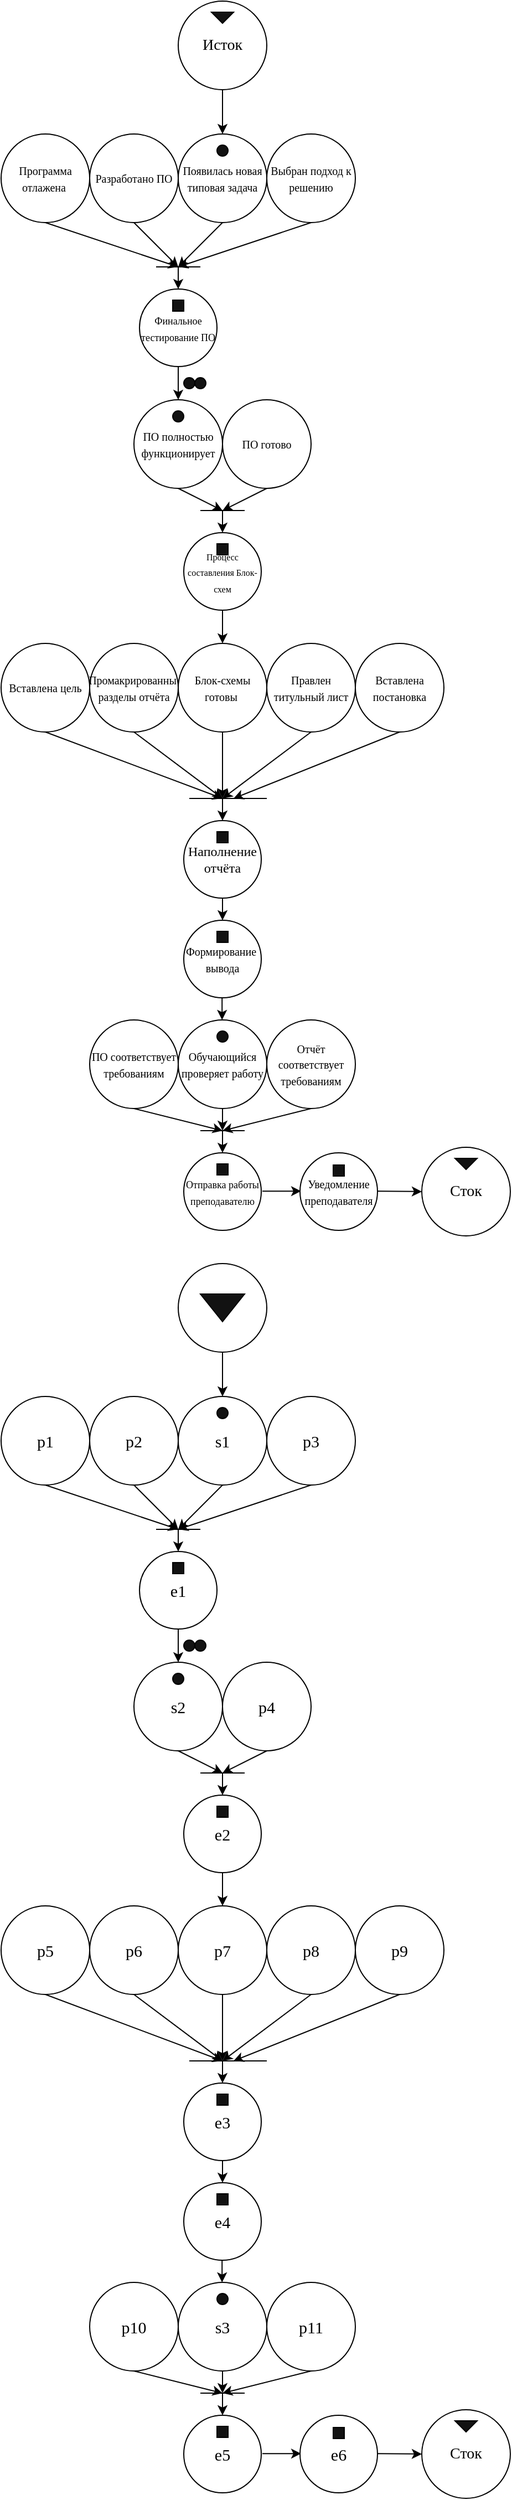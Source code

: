<mxfile version="26.2.2">
  <diagram name="Страница — 1" id="DUcFk1zNMeBI5WbnXYeM">
    <mxGraphModel dx="593" dy="458" grid="1" gridSize="10" guides="1" tooltips="1" connect="1" arrows="1" fold="1" page="1" pageScale="1" pageWidth="827" pageHeight="1169" math="0" shadow="0">
      <root>
        <mxCell id="0" />
        <mxCell id="1" parent="0" />
        <mxCell id="P6BBhxb2IG-UJudoAYan-1" value="&lt;font style=&quot;font-size: 14px;&quot; face=&quot;Times New Roman&quot;&gt;Исток&lt;/font&gt;" style="ellipse;whiteSpace=wrap;html=1;aspect=fixed;" parent="1" vertex="1">
          <mxGeometry x="320" y="40" width="80" height="80" as="geometry" />
        </mxCell>
        <mxCell id="P6BBhxb2IG-UJudoAYan-2" value="" style="triangle;whiteSpace=wrap;html=1;direction=south;fillColor=#121212;" parent="1" vertex="1">
          <mxGeometry x="350" y="50" width="20" height="10" as="geometry" />
        </mxCell>
        <mxCell id="P6BBhxb2IG-UJudoAYan-3" value="" style="endArrow=classic;html=1;rounded=0;exitX=0.5;exitY=1;exitDx=0;exitDy=0;" parent="1" source="P6BBhxb2IG-UJudoAYan-1" edge="1">
          <mxGeometry width="50" height="50" relative="1" as="geometry">
            <mxPoint x="310" y="210" as="sourcePoint" />
            <mxPoint x="360" y="160" as="targetPoint" />
          </mxGeometry>
        </mxCell>
        <mxCell id="P6BBhxb2IG-UJudoAYan-4" value="&lt;font style=&quot;font-size: 10px;&quot; face=&quot;Times New Roman&quot;&gt;Появилась новая типовая задача&lt;/font&gt;" style="ellipse;whiteSpace=wrap;html=1;aspect=fixed;" parent="1" vertex="1">
          <mxGeometry x="320" y="160" width="80" height="80" as="geometry" />
        </mxCell>
        <mxCell id="P6BBhxb2IG-UJudoAYan-5" value="" style="ellipse;whiteSpace=wrap;html=1;aspect=fixed;fillColor=#121212;" parent="1" vertex="1">
          <mxGeometry x="355" y="170" width="10" height="10" as="geometry" />
        </mxCell>
        <mxCell id="P6BBhxb2IG-UJudoAYan-6" value="&lt;font face=&quot;Times New Roman&quot;&gt;&lt;span style=&quot;font-size: 10px;&quot;&gt;Выбран подход к решению&lt;/span&gt;&lt;/font&gt;" style="ellipse;whiteSpace=wrap;html=1;aspect=fixed;" parent="1" vertex="1">
          <mxGeometry x="400" y="160" width="80" height="80" as="geometry" />
        </mxCell>
        <mxCell id="P6BBhxb2IG-UJudoAYan-7" value="&lt;font face=&quot;Times New Roman&quot;&gt;&lt;span style=&quot;font-size: 10px;&quot;&gt;Разработано ПО&lt;/span&gt;&lt;/font&gt;" style="ellipse;whiteSpace=wrap;html=1;aspect=fixed;" parent="1" vertex="1">
          <mxGeometry x="240" y="160" width="80" height="80" as="geometry" />
        </mxCell>
        <mxCell id="P6BBhxb2IG-UJudoAYan-8" value="&lt;font face=&quot;Times New Roman&quot;&gt;&lt;span style=&quot;font-size: 10px;&quot;&gt;Программа отлажена&amp;nbsp;&lt;/span&gt;&lt;/font&gt;" style="ellipse;whiteSpace=wrap;html=1;aspect=fixed;" parent="1" vertex="1">
          <mxGeometry x="160" y="160" width="80" height="80" as="geometry" />
        </mxCell>
        <mxCell id="P6BBhxb2IG-UJudoAYan-9" value="" style="endArrow=none;html=1;rounded=0;" parent="1" edge="1">
          <mxGeometry width="50" height="50" relative="1" as="geometry">
            <mxPoint x="300" y="280" as="sourcePoint" />
            <mxPoint x="340" y="280" as="targetPoint" />
          </mxGeometry>
        </mxCell>
        <mxCell id="P6BBhxb2IG-UJudoAYan-10" value="" style="endArrow=classic;html=1;rounded=0;" parent="1" edge="1">
          <mxGeometry width="50" height="50" relative="1" as="geometry">
            <mxPoint x="200" y="240" as="sourcePoint" />
            <mxPoint x="320" y="280" as="targetPoint" />
          </mxGeometry>
        </mxCell>
        <mxCell id="P6BBhxb2IG-UJudoAYan-11" value="" style="endArrow=classic;html=1;rounded=0;" parent="1" edge="1">
          <mxGeometry width="50" height="50" relative="1" as="geometry">
            <mxPoint x="280" y="240" as="sourcePoint" />
            <mxPoint x="320" y="280" as="targetPoint" />
          </mxGeometry>
        </mxCell>
        <mxCell id="P6BBhxb2IG-UJudoAYan-12" value="" style="endArrow=classic;html=1;rounded=0;" parent="1" edge="1">
          <mxGeometry width="50" height="50" relative="1" as="geometry">
            <mxPoint x="360" y="240" as="sourcePoint" />
            <mxPoint x="320" y="280" as="targetPoint" />
          </mxGeometry>
        </mxCell>
        <mxCell id="P6BBhxb2IG-UJudoAYan-13" value="" style="endArrow=classic;html=1;rounded=0;" parent="1" edge="1">
          <mxGeometry width="50" height="50" relative="1" as="geometry">
            <mxPoint x="440" y="240" as="sourcePoint" />
            <mxPoint x="320" y="280" as="targetPoint" />
          </mxGeometry>
        </mxCell>
        <mxCell id="P6BBhxb2IG-UJudoAYan-14" value="" style="endArrow=classic;html=1;rounded=0;" parent="1" edge="1">
          <mxGeometry width="50" height="50" relative="1" as="geometry">
            <mxPoint x="320" y="280" as="sourcePoint" />
            <mxPoint x="320" y="300" as="targetPoint" />
          </mxGeometry>
        </mxCell>
        <mxCell id="P6BBhxb2IG-UJudoAYan-16" value="&lt;font style=&quot;font-size: 9px;&quot; face=&quot;Times New Roman&quot;&gt;Финальное тестирование ПО&lt;/font&gt;" style="ellipse;whiteSpace=wrap;html=1;aspect=fixed;" parent="1" vertex="1">
          <mxGeometry x="285" y="300" width="70" height="70" as="geometry" />
        </mxCell>
        <mxCell id="P6BBhxb2IG-UJudoAYan-17" value="" style="whiteSpace=wrap;html=1;aspect=fixed;fillColor=#121212;" parent="1" vertex="1">
          <mxGeometry x="315" y="310" width="10" height="10" as="geometry" />
        </mxCell>
        <mxCell id="P6BBhxb2IG-UJudoAYan-18" value="" style="endArrow=classic;html=1;rounded=0;" parent="1" edge="1">
          <mxGeometry width="50" height="50" relative="1" as="geometry">
            <mxPoint x="320" y="370" as="sourcePoint" />
            <mxPoint x="320" y="400" as="targetPoint" />
          </mxGeometry>
        </mxCell>
        <mxCell id="P6BBhxb2IG-UJudoAYan-19" value="" style="ellipse;whiteSpace=wrap;html=1;aspect=fixed;fillColor=#121212;" parent="1" vertex="1">
          <mxGeometry x="325" y="380" width="10" height="10" as="geometry" />
        </mxCell>
        <mxCell id="P6BBhxb2IG-UJudoAYan-20" value="" style="ellipse;whiteSpace=wrap;html=1;aspect=fixed;fillColor=#121212;" parent="1" vertex="1">
          <mxGeometry x="335" y="380" width="10" height="10" as="geometry" />
        </mxCell>
        <mxCell id="P6BBhxb2IG-UJudoAYan-21" value="&lt;font style=&quot;font-size: 10px;&quot; face=&quot;Times New Roman&quot;&gt;ПО полностью функционирует&lt;/font&gt;" style="ellipse;whiteSpace=wrap;html=1;aspect=fixed;" parent="1" vertex="1">
          <mxGeometry x="280" y="400" width="80" height="80" as="geometry" />
        </mxCell>
        <mxCell id="P6BBhxb2IG-UJudoAYan-22" value="" style="ellipse;whiteSpace=wrap;html=1;aspect=fixed;fillColor=#121212;" parent="1" vertex="1">
          <mxGeometry x="315" y="410" width="10" height="10" as="geometry" />
        </mxCell>
        <mxCell id="P6BBhxb2IG-UJudoAYan-23" value="&lt;font face=&quot;Times New Roman&quot;&gt;&lt;span style=&quot;font-size: 10px;&quot;&gt;ПО готово&lt;/span&gt;&lt;/font&gt;" style="ellipse;whiteSpace=wrap;html=1;aspect=fixed;" parent="1" vertex="1">
          <mxGeometry x="360" y="400" width="80" height="80" as="geometry" />
        </mxCell>
        <mxCell id="P6BBhxb2IG-UJudoAYan-24" value="" style="endArrow=classic;html=1;rounded=0;" parent="1" edge="1">
          <mxGeometry width="50" height="50" relative="1" as="geometry">
            <mxPoint x="320" y="480" as="sourcePoint" />
            <mxPoint x="360" y="500" as="targetPoint" />
          </mxGeometry>
        </mxCell>
        <mxCell id="P6BBhxb2IG-UJudoAYan-25" value="" style="endArrow=classic;html=1;rounded=0;" parent="1" edge="1">
          <mxGeometry width="50" height="50" relative="1" as="geometry">
            <mxPoint x="400" y="480" as="sourcePoint" />
            <mxPoint x="360" y="500" as="targetPoint" />
          </mxGeometry>
        </mxCell>
        <mxCell id="P6BBhxb2IG-UJudoAYan-26" value="" style="endArrow=none;html=1;rounded=0;" parent="1" edge="1">
          <mxGeometry width="50" height="50" relative="1" as="geometry">
            <mxPoint x="340" y="500" as="sourcePoint" />
            <mxPoint x="380" y="500" as="targetPoint" />
          </mxGeometry>
        </mxCell>
        <mxCell id="P6BBhxb2IG-UJudoAYan-27" value="" style="endArrow=classic;html=1;rounded=0;" parent="1" edge="1">
          <mxGeometry width="50" height="50" relative="1" as="geometry">
            <mxPoint x="360" y="500" as="sourcePoint" />
            <mxPoint x="360" y="520" as="targetPoint" />
          </mxGeometry>
        </mxCell>
        <mxCell id="P6BBhxb2IG-UJudoAYan-28" value="&lt;font style=&quot;font-size: 8px;&quot; face=&quot;Times New Roman&quot;&gt;Процесс составления Блок-схем&lt;/font&gt;" style="ellipse;whiteSpace=wrap;html=1;aspect=fixed;" parent="1" vertex="1">
          <mxGeometry x="325" y="520" width="70" height="70" as="geometry" />
        </mxCell>
        <mxCell id="P6BBhxb2IG-UJudoAYan-29" value="" style="whiteSpace=wrap;html=1;aspect=fixed;fillColor=#121212;" parent="1" vertex="1">
          <mxGeometry x="355" y="530" width="10" height="10" as="geometry" />
        </mxCell>
        <mxCell id="P6BBhxb2IG-UJudoAYan-31" value="" style="endArrow=classic;html=1;rounded=0;" parent="1" edge="1">
          <mxGeometry width="50" height="50" relative="1" as="geometry">
            <mxPoint x="360" y="590" as="sourcePoint" />
            <mxPoint x="360" y="620" as="targetPoint" />
          </mxGeometry>
        </mxCell>
        <mxCell id="P6BBhxb2IG-UJudoAYan-32" value="&lt;font face=&quot;Times New Roman&quot;&gt;&lt;span style=&quot;font-size: 10px;&quot;&gt;Блок-схемы готовы&amp;nbsp;&lt;/span&gt;&lt;/font&gt;" style="ellipse;whiteSpace=wrap;html=1;aspect=fixed;" parent="1" vertex="1">
          <mxGeometry x="320" y="620" width="80" height="80" as="geometry" />
        </mxCell>
        <mxCell id="P6BBhxb2IG-UJudoAYan-33" value="&lt;font face=&quot;Times New Roman&quot;&gt;&lt;span style=&quot;font-size: 10px;&quot;&gt;Правлен титульный лист&lt;/span&gt;&lt;/font&gt;" style="ellipse;whiteSpace=wrap;html=1;aspect=fixed;" parent="1" vertex="1">
          <mxGeometry x="400" y="620" width="80" height="80" as="geometry" />
        </mxCell>
        <mxCell id="P6BBhxb2IG-UJudoAYan-34" value="&lt;font face=&quot;Times New Roman&quot;&gt;&lt;span style=&quot;font-size: 10px;&quot;&gt;Промакрированны&amp;nbsp;&lt;br&gt;разделы отчёта&lt;/span&gt;&lt;/font&gt;" style="ellipse;whiteSpace=wrap;html=1;aspect=fixed;" parent="1" vertex="1">
          <mxGeometry x="240" y="620" width="80" height="80" as="geometry" />
        </mxCell>
        <mxCell id="P6BBhxb2IG-UJudoAYan-35" value="&lt;font face=&quot;Times New Roman&quot;&gt;&lt;span style=&quot;font-size: 10px;&quot;&gt;Вставлена цель&lt;/span&gt;&lt;/font&gt;" style="ellipse;whiteSpace=wrap;html=1;aspect=fixed;" parent="1" vertex="1">
          <mxGeometry x="160" y="620" width="80" height="80" as="geometry" />
        </mxCell>
        <mxCell id="P6BBhxb2IG-UJudoAYan-36" value="&lt;font face=&quot;Times New Roman&quot;&gt;&lt;span style=&quot;font-size: 10px;&quot;&gt;Вставлена постановка&lt;/span&gt;&lt;/font&gt;" style="ellipse;whiteSpace=wrap;html=1;aspect=fixed;" parent="1" vertex="1">
          <mxGeometry x="480" y="620" width="80" height="80" as="geometry" />
        </mxCell>
        <mxCell id="P6BBhxb2IG-UJudoAYan-37" value="" style="endArrow=none;html=1;rounded=0;" parent="1" edge="1">
          <mxGeometry width="50" height="50" relative="1" as="geometry">
            <mxPoint x="330" y="760" as="sourcePoint" />
            <mxPoint x="400" y="760" as="targetPoint" />
          </mxGeometry>
        </mxCell>
        <mxCell id="P6BBhxb2IG-UJudoAYan-38" value="" style="endArrow=classic;html=1;rounded=0;" parent="1" edge="1">
          <mxGeometry width="50" height="50" relative="1" as="geometry">
            <mxPoint x="200" y="700" as="sourcePoint" />
            <mxPoint x="360" y="760" as="targetPoint" />
          </mxGeometry>
        </mxCell>
        <mxCell id="P6BBhxb2IG-UJudoAYan-39" value="" style="endArrow=classic;html=1;rounded=0;" parent="1" edge="1">
          <mxGeometry width="50" height="50" relative="1" as="geometry">
            <mxPoint x="280" y="700" as="sourcePoint" />
            <mxPoint x="360" y="760" as="targetPoint" />
          </mxGeometry>
        </mxCell>
        <mxCell id="P6BBhxb2IG-UJudoAYan-40" value="" style="endArrow=classic;html=1;rounded=0;" parent="1" edge="1">
          <mxGeometry width="50" height="50" relative="1" as="geometry">
            <mxPoint x="360" y="700" as="sourcePoint" />
            <mxPoint x="360" y="760" as="targetPoint" />
          </mxGeometry>
        </mxCell>
        <mxCell id="P6BBhxb2IG-UJudoAYan-41" value="" style="endArrow=classic;html=1;rounded=0;" parent="1" edge="1">
          <mxGeometry width="50" height="50" relative="1" as="geometry">
            <mxPoint x="440" y="700" as="sourcePoint" />
            <mxPoint x="360" y="760" as="targetPoint" />
          </mxGeometry>
        </mxCell>
        <mxCell id="P6BBhxb2IG-UJudoAYan-42" value="" style="endArrow=classic;html=1;rounded=0;" parent="1" edge="1">
          <mxGeometry width="50" height="50" relative="1" as="geometry">
            <mxPoint x="520" y="700" as="sourcePoint" />
            <mxPoint x="370" y="760" as="targetPoint" />
          </mxGeometry>
        </mxCell>
        <mxCell id="P6BBhxb2IG-UJudoAYan-43" value="" style="endArrow=classic;html=1;rounded=0;" parent="1" edge="1">
          <mxGeometry width="50" height="50" relative="1" as="geometry">
            <mxPoint x="360" y="760" as="sourcePoint" />
            <mxPoint x="360" y="780" as="targetPoint" />
          </mxGeometry>
        </mxCell>
        <mxCell id="P6BBhxb2IG-UJudoAYan-46" value="&lt;font face=&quot;Times New Roman&quot;&gt;Наполнение отчёта&lt;/font&gt;" style="ellipse;whiteSpace=wrap;html=1;aspect=fixed;" parent="1" vertex="1">
          <mxGeometry x="325" y="780" width="70" height="70" as="geometry" />
        </mxCell>
        <mxCell id="P6BBhxb2IG-UJudoAYan-47" value="" style="whiteSpace=wrap;html=1;aspect=fixed;fillColor=#121212;" parent="1" vertex="1">
          <mxGeometry x="355" y="790" width="10" height="10" as="geometry" />
        </mxCell>
        <mxCell id="P6BBhxb2IG-UJudoAYan-48" value="" style="endArrow=classic;html=1;rounded=0;" parent="1" edge="1">
          <mxGeometry width="50" height="50" relative="1" as="geometry">
            <mxPoint x="360" y="850" as="sourcePoint" />
            <mxPoint x="360" y="870" as="targetPoint" />
          </mxGeometry>
        </mxCell>
        <mxCell id="P6BBhxb2IG-UJudoAYan-49" value="&lt;font style=&quot;font-size: 10px;&quot; face=&quot;Times New Roman&quot;&gt;Формирование&amp;nbsp;&lt;/font&gt;&lt;div&gt;&lt;font style=&quot;font-size: 10px;&quot; face=&quot;Times New Roman&quot;&gt;вывода&lt;/font&gt;&lt;/div&gt;" style="ellipse;whiteSpace=wrap;html=1;aspect=fixed;" parent="1" vertex="1">
          <mxGeometry x="325" y="870" width="70" height="70" as="geometry" />
        </mxCell>
        <mxCell id="P6BBhxb2IG-UJudoAYan-50" value="" style="whiteSpace=wrap;html=1;aspect=fixed;fillColor=#121212;" parent="1" vertex="1">
          <mxGeometry x="355" y="880" width="10" height="10" as="geometry" />
        </mxCell>
        <mxCell id="P6BBhxb2IG-UJudoAYan-51" value="" style="endArrow=classic;html=1;rounded=0;" parent="1" edge="1">
          <mxGeometry width="50" height="50" relative="1" as="geometry">
            <mxPoint x="359.6" y="940" as="sourcePoint" />
            <mxPoint x="359.6" y="960" as="targetPoint" />
          </mxGeometry>
        </mxCell>
        <mxCell id="P6BBhxb2IG-UJudoAYan-52" value="&lt;font style=&quot;font-size: 10px;&quot; face=&quot;Times New Roman&quot;&gt;Обучающийся проверяет работу&lt;/font&gt;" style="ellipse;whiteSpace=wrap;html=1;aspect=fixed;" parent="1" vertex="1">
          <mxGeometry x="320" y="960" width="80" height="80" as="geometry" />
        </mxCell>
        <mxCell id="P6BBhxb2IG-UJudoAYan-53" value="" style="ellipse;whiteSpace=wrap;html=1;aspect=fixed;fillColor=#121212;" parent="1" vertex="1">
          <mxGeometry x="355" y="970" width="10" height="10" as="geometry" />
        </mxCell>
        <mxCell id="P6BBhxb2IG-UJudoAYan-54" value="&lt;font face=&quot;Times New Roman&quot;&gt;&lt;span style=&quot;font-size: 10px;&quot;&gt;ПО соответствует требованиям&lt;/span&gt;&lt;/font&gt;" style="ellipse;whiteSpace=wrap;html=1;aspect=fixed;" parent="1" vertex="1">
          <mxGeometry x="240" y="960" width="80" height="80" as="geometry" />
        </mxCell>
        <mxCell id="P6BBhxb2IG-UJudoAYan-55" value="&lt;font face=&quot;Times New Roman&quot;&gt;&lt;span style=&quot;font-size: 10px;&quot;&gt;Отчёт соответствует требованиям&lt;/span&gt;&lt;/font&gt;" style="ellipse;whiteSpace=wrap;html=1;aspect=fixed;" parent="1" vertex="1">
          <mxGeometry x="400" y="960" width="80" height="80" as="geometry" />
        </mxCell>
        <mxCell id="P6BBhxb2IG-UJudoAYan-56" value="" style="endArrow=classic;html=1;rounded=0;" parent="1" edge="1">
          <mxGeometry width="50" height="50" relative="1" as="geometry">
            <mxPoint x="280" y="1040" as="sourcePoint" />
            <mxPoint x="360" y="1060" as="targetPoint" />
          </mxGeometry>
        </mxCell>
        <mxCell id="P6BBhxb2IG-UJudoAYan-57" value="" style="endArrow=classic;html=1;rounded=0;" parent="1" edge="1">
          <mxGeometry width="50" height="50" relative="1" as="geometry">
            <mxPoint x="360" y="1040" as="sourcePoint" />
            <mxPoint x="360" y="1060" as="targetPoint" />
          </mxGeometry>
        </mxCell>
        <mxCell id="P6BBhxb2IG-UJudoAYan-58" value="" style="endArrow=classic;html=1;rounded=0;" parent="1" edge="1">
          <mxGeometry width="50" height="50" relative="1" as="geometry">
            <mxPoint x="440" y="1040" as="sourcePoint" />
            <mxPoint x="360" y="1060" as="targetPoint" />
          </mxGeometry>
        </mxCell>
        <mxCell id="P6BBhxb2IG-UJudoAYan-59" value="" style="endArrow=none;html=1;rounded=0;" parent="1" edge="1">
          <mxGeometry width="50" height="50" relative="1" as="geometry">
            <mxPoint x="340" y="1060" as="sourcePoint" />
            <mxPoint x="380" y="1060" as="targetPoint" />
          </mxGeometry>
        </mxCell>
        <mxCell id="P6BBhxb2IG-UJudoAYan-60" value="" style="endArrow=classic;html=1;rounded=0;" parent="1" edge="1">
          <mxGeometry width="50" height="50" relative="1" as="geometry">
            <mxPoint x="360" y="1060" as="sourcePoint" />
            <mxPoint x="360" y="1080" as="targetPoint" />
          </mxGeometry>
        </mxCell>
        <mxCell id="P6BBhxb2IG-UJudoAYan-61" value="&lt;font style=&quot;font-size: 9px;&quot; face=&quot;Times New Roman&quot;&gt;Отправка работы преподавателю&lt;/font&gt;" style="ellipse;whiteSpace=wrap;html=1;aspect=fixed;" parent="1" vertex="1">
          <mxGeometry x="325" y="1080" width="70" height="70" as="geometry" />
        </mxCell>
        <mxCell id="P6BBhxb2IG-UJudoAYan-62" value="" style="whiteSpace=wrap;html=1;aspect=fixed;fillColor=#121212;" parent="1" vertex="1">
          <mxGeometry x="355" y="1090" width="10" height="10" as="geometry" />
        </mxCell>
        <mxCell id="P6BBhxb2IG-UJudoAYan-63" value="" style="endArrow=classic;html=1;rounded=0;" parent="1" edge="1">
          <mxGeometry width="50" height="50" relative="1" as="geometry">
            <mxPoint x="396" y="1114.6" as="sourcePoint" />
            <mxPoint x="431" y="1114.6" as="targetPoint" />
          </mxGeometry>
        </mxCell>
        <mxCell id="P6BBhxb2IG-UJudoAYan-67" value="&lt;font face=&quot;Times New Roman&quot;&gt;&lt;span style=&quot;font-size: 10px;&quot;&gt;Уведомление преподавателя&lt;/span&gt;&lt;/font&gt;" style="ellipse;whiteSpace=wrap;html=1;aspect=fixed;" parent="1" vertex="1">
          <mxGeometry x="430" y="1080" width="70" height="70" as="geometry" />
        </mxCell>
        <mxCell id="P6BBhxb2IG-UJudoAYan-68" value="" style="whiteSpace=wrap;html=1;aspect=fixed;fillColor=#121212;" parent="1" vertex="1">
          <mxGeometry x="460" y="1091" width="10" height="10" as="geometry" />
        </mxCell>
        <mxCell id="P6BBhxb2IG-UJudoAYan-69" value="" style="endArrow=classic;html=1;rounded=0;entryX=0;entryY=0.5;entryDx=0;entryDy=0;" parent="1" target="P6BBhxb2IG-UJudoAYan-70" edge="1">
          <mxGeometry width="50" height="50" relative="1" as="geometry">
            <mxPoint x="500" y="1114.6" as="sourcePoint" />
            <mxPoint x="535" y="1114.6" as="targetPoint" />
          </mxGeometry>
        </mxCell>
        <mxCell id="P6BBhxb2IG-UJudoAYan-70" value="&lt;font style=&quot;font-size: 14px;&quot; face=&quot;Times New Roman&quot;&gt;Сток&lt;/font&gt;" style="ellipse;whiteSpace=wrap;html=1;aspect=fixed;" parent="1" vertex="1">
          <mxGeometry x="540" y="1075" width="80" height="80" as="geometry" />
        </mxCell>
        <mxCell id="P6BBhxb2IG-UJudoAYan-71" value="" style="triangle;whiteSpace=wrap;html=1;direction=south;fillColor=#121212;" parent="1" vertex="1">
          <mxGeometry x="570" y="1085" width="20" height="10" as="geometry" />
        </mxCell>
        <mxCell id="XWtvdOBXNRIIb88KgyUn-1" value="" style="ellipse;whiteSpace=wrap;html=1;aspect=fixed;" vertex="1" parent="1">
          <mxGeometry x="320" y="1180" width="80" height="80" as="geometry" />
        </mxCell>
        <mxCell id="XWtvdOBXNRIIb88KgyUn-2" value="" style="triangle;whiteSpace=wrap;html=1;direction=south;fillColor=#121212;" vertex="1" parent="1">
          <mxGeometry x="340" y="1207.5" width="40" height="25" as="geometry" />
        </mxCell>
        <mxCell id="XWtvdOBXNRIIb88KgyUn-3" value="" style="endArrow=classic;html=1;rounded=0;exitX=0.5;exitY=1;exitDx=0;exitDy=0;" edge="1" parent="1" source="XWtvdOBXNRIIb88KgyUn-1">
          <mxGeometry width="50" height="50" relative="1" as="geometry">
            <mxPoint x="310" y="1350" as="sourcePoint" />
            <mxPoint x="360" y="1300" as="targetPoint" />
          </mxGeometry>
        </mxCell>
        <mxCell id="XWtvdOBXNRIIb88KgyUn-4" value="&lt;font style=&quot;font-size: 15px;&quot; face=&quot;Times New Roman&quot;&gt;s1&lt;/font&gt;" style="ellipse;whiteSpace=wrap;html=1;aspect=fixed;" vertex="1" parent="1">
          <mxGeometry x="320" y="1300" width="80" height="80" as="geometry" />
        </mxCell>
        <mxCell id="XWtvdOBXNRIIb88KgyUn-5" value="" style="ellipse;whiteSpace=wrap;html=1;aspect=fixed;fillColor=#121212;" vertex="1" parent="1">
          <mxGeometry x="355" y="1310" width="10" height="10" as="geometry" />
        </mxCell>
        <mxCell id="XWtvdOBXNRIIb88KgyUn-6" value="&lt;font style=&quot;font-size: 15px;&quot; face=&quot;Times New Roman&quot;&gt;p3&lt;/font&gt;" style="ellipse;whiteSpace=wrap;html=1;aspect=fixed;" vertex="1" parent="1">
          <mxGeometry x="400" y="1300" width="80" height="80" as="geometry" />
        </mxCell>
        <mxCell id="XWtvdOBXNRIIb88KgyUn-7" value="&lt;font style=&quot;font-size: 15px;&quot; face=&quot;Times New Roman&quot;&gt;p2&lt;/font&gt;" style="ellipse;whiteSpace=wrap;html=1;aspect=fixed;" vertex="1" parent="1">
          <mxGeometry x="240" y="1300" width="80" height="80" as="geometry" />
        </mxCell>
        <mxCell id="XWtvdOBXNRIIb88KgyUn-8" value="&lt;font style=&quot;font-size: 15px;&quot; face=&quot;Times New Roman&quot;&gt;p1&lt;/font&gt;" style="ellipse;whiteSpace=wrap;html=1;aspect=fixed;" vertex="1" parent="1">
          <mxGeometry x="160" y="1300" width="80" height="80" as="geometry" />
        </mxCell>
        <mxCell id="XWtvdOBXNRIIb88KgyUn-9" value="" style="endArrow=none;html=1;rounded=0;" edge="1" parent="1">
          <mxGeometry width="50" height="50" relative="1" as="geometry">
            <mxPoint x="300" y="1420" as="sourcePoint" />
            <mxPoint x="340" y="1420" as="targetPoint" />
          </mxGeometry>
        </mxCell>
        <mxCell id="XWtvdOBXNRIIb88KgyUn-10" value="" style="endArrow=classic;html=1;rounded=0;" edge="1" parent="1">
          <mxGeometry width="50" height="50" relative="1" as="geometry">
            <mxPoint x="200" y="1380" as="sourcePoint" />
            <mxPoint x="320" y="1420" as="targetPoint" />
          </mxGeometry>
        </mxCell>
        <mxCell id="XWtvdOBXNRIIb88KgyUn-11" value="" style="endArrow=classic;html=1;rounded=0;" edge="1" parent="1">
          <mxGeometry width="50" height="50" relative="1" as="geometry">
            <mxPoint x="280" y="1380" as="sourcePoint" />
            <mxPoint x="320" y="1420" as="targetPoint" />
          </mxGeometry>
        </mxCell>
        <mxCell id="XWtvdOBXNRIIb88KgyUn-12" value="" style="endArrow=classic;html=1;rounded=0;" edge="1" parent="1">
          <mxGeometry width="50" height="50" relative="1" as="geometry">
            <mxPoint x="360" y="1380" as="sourcePoint" />
            <mxPoint x="320" y="1420" as="targetPoint" />
          </mxGeometry>
        </mxCell>
        <mxCell id="XWtvdOBXNRIIb88KgyUn-13" value="" style="endArrow=classic;html=1;rounded=0;" edge="1" parent="1">
          <mxGeometry width="50" height="50" relative="1" as="geometry">
            <mxPoint x="440" y="1380" as="sourcePoint" />
            <mxPoint x="320" y="1420" as="targetPoint" />
          </mxGeometry>
        </mxCell>
        <mxCell id="XWtvdOBXNRIIb88KgyUn-14" value="" style="endArrow=classic;html=1;rounded=0;" edge="1" parent="1">
          <mxGeometry width="50" height="50" relative="1" as="geometry">
            <mxPoint x="320" y="1420" as="sourcePoint" />
            <mxPoint x="320" y="1440" as="targetPoint" />
          </mxGeometry>
        </mxCell>
        <mxCell id="XWtvdOBXNRIIb88KgyUn-15" value="&lt;font style=&quot;font-size: 15px;&quot; face=&quot;Times New Roman&quot;&gt;e1&lt;/font&gt;" style="ellipse;whiteSpace=wrap;html=1;aspect=fixed;" vertex="1" parent="1">
          <mxGeometry x="285" y="1440" width="70" height="70" as="geometry" />
        </mxCell>
        <mxCell id="XWtvdOBXNRIIb88KgyUn-16" value="" style="whiteSpace=wrap;html=1;aspect=fixed;fillColor=#121212;" vertex="1" parent="1">
          <mxGeometry x="315" y="1450" width="10" height="10" as="geometry" />
        </mxCell>
        <mxCell id="XWtvdOBXNRIIb88KgyUn-17" value="" style="endArrow=classic;html=1;rounded=0;" edge="1" parent="1">
          <mxGeometry width="50" height="50" relative="1" as="geometry">
            <mxPoint x="320" y="1510" as="sourcePoint" />
            <mxPoint x="320" y="1540" as="targetPoint" />
          </mxGeometry>
        </mxCell>
        <mxCell id="XWtvdOBXNRIIb88KgyUn-18" value="" style="ellipse;whiteSpace=wrap;html=1;aspect=fixed;fillColor=#121212;" vertex="1" parent="1">
          <mxGeometry x="325" y="1520" width="10" height="10" as="geometry" />
        </mxCell>
        <mxCell id="XWtvdOBXNRIIb88KgyUn-19" value="" style="ellipse;whiteSpace=wrap;html=1;aspect=fixed;fillColor=#121212;" vertex="1" parent="1">
          <mxGeometry x="335" y="1520" width="10" height="10" as="geometry" />
        </mxCell>
        <mxCell id="XWtvdOBXNRIIb88KgyUn-20" value="&lt;font style=&quot;font-size: 15px;&quot; face=&quot;Times New Roman&quot;&gt;s2&lt;/font&gt;" style="ellipse;whiteSpace=wrap;html=1;aspect=fixed;" vertex="1" parent="1">
          <mxGeometry x="280" y="1540" width="80" height="80" as="geometry" />
        </mxCell>
        <mxCell id="XWtvdOBXNRIIb88KgyUn-21" value="" style="ellipse;whiteSpace=wrap;html=1;aspect=fixed;fillColor=#121212;" vertex="1" parent="1">
          <mxGeometry x="315" y="1550" width="10" height="10" as="geometry" />
        </mxCell>
        <mxCell id="XWtvdOBXNRIIb88KgyUn-22" value="&lt;font style=&quot;font-size: 15px;&quot; face=&quot;Times New Roman&quot;&gt;p4&lt;/font&gt;" style="ellipse;whiteSpace=wrap;html=1;aspect=fixed;" vertex="1" parent="1">
          <mxGeometry x="360" y="1540" width="80" height="80" as="geometry" />
        </mxCell>
        <mxCell id="XWtvdOBXNRIIb88KgyUn-23" value="" style="endArrow=classic;html=1;rounded=0;" edge="1" parent="1">
          <mxGeometry width="50" height="50" relative="1" as="geometry">
            <mxPoint x="320" y="1620" as="sourcePoint" />
            <mxPoint x="360" y="1640" as="targetPoint" />
          </mxGeometry>
        </mxCell>
        <mxCell id="XWtvdOBXNRIIb88KgyUn-24" value="" style="endArrow=classic;html=1;rounded=0;" edge="1" parent="1">
          <mxGeometry width="50" height="50" relative="1" as="geometry">
            <mxPoint x="400" y="1620" as="sourcePoint" />
            <mxPoint x="360" y="1640" as="targetPoint" />
          </mxGeometry>
        </mxCell>
        <mxCell id="XWtvdOBXNRIIb88KgyUn-25" value="" style="endArrow=none;html=1;rounded=0;" edge="1" parent="1">
          <mxGeometry width="50" height="50" relative="1" as="geometry">
            <mxPoint x="340" y="1640" as="sourcePoint" />
            <mxPoint x="380" y="1640" as="targetPoint" />
          </mxGeometry>
        </mxCell>
        <mxCell id="XWtvdOBXNRIIb88KgyUn-26" value="" style="endArrow=classic;html=1;rounded=0;" edge="1" parent="1">
          <mxGeometry width="50" height="50" relative="1" as="geometry">
            <mxPoint x="360" y="1640" as="sourcePoint" />
            <mxPoint x="360" y="1660" as="targetPoint" />
          </mxGeometry>
        </mxCell>
        <mxCell id="XWtvdOBXNRIIb88KgyUn-27" value="&lt;font style=&quot;font-size: 15px;&quot; face=&quot;Times New Roman&quot;&gt;e2&lt;/font&gt;" style="ellipse;whiteSpace=wrap;html=1;aspect=fixed;" vertex="1" parent="1">
          <mxGeometry x="325" y="1660" width="70" height="70" as="geometry" />
        </mxCell>
        <mxCell id="XWtvdOBXNRIIb88KgyUn-28" value="" style="whiteSpace=wrap;html=1;aspect=fixed;fillColor=#121212;" vertex="1" parent="1">
          <mxGeometry x="355" y="1670" width="10" height="10" as="geometry" />
        </mxCell>
        <mxCell id="XWtvdOBXNRIIb88KgyUn-29" value="" style="endArrow=classic;html=1;rounded=0;" edge="1" parent="1">
          <mxGeometry width="50" height="50" relative="1" as="geometry">
            <mxPoint x="360" y="1730" as="sourcePoint" />
            <mxPoint x="360" y="1760" as="targetPoint" />
          </mxGeometry>
        </mxCell>
        <mxCell id="XWtvdOBXNRIIb88KgyUn-30" value="&lt;font style=&quot;font-size: 15px;&quot; face=&quot;Times New Roman&quot;&gt;p7&lt;/font&gt;" style="ellipse;whiteSpace=wrap;html=1;aspect=fixed;" vertex="1" parent="1">
          <mxGeometry x="320" y="1760" width="80" height="80" as="geometry" />
        </mxCell>
        <mxCell id="XWtvdOBXNRIIb88KgyUn-31" value="&lt;font style=&quot;font-size: 15px;&quot; face=&quot;Times New Roman&quot;&gt;p8&lt;/font&gt;" style="ellipse;whiteSpace=wrap;html=1;aspect=fixed;" vertex="1" parent="1">
          <mxGeometry x="400" y="1760" width="80" height="80" as="geometry" />
        </mxCell>
        <mxCell id="XWtvdOBXNRIIb88KgyUn-32" value="&lt;font style=&quot;font-size: 15px;&quot; face=&quot;Times New Roman&quot;&gt;p6&lt;/font&gt;" style="ellipse;whiteSpace=wrap;html=1;aspect=fixed;" vertex="1" parent="1">
          <mxGeometry x="240" y="1760" width="80" height="80" as="geometry" />
        </mxCell>
        <mxCell id="XWtvdOBXNRIIb88KgyUn-33" value="&lt;font style=&quot;font-size: 15px;&quot; face=&quot;Times New Roman&quot;&gt;p5&lt;/font&gt;" style="ellipse;whiteSpace=wrap;html=1;aspect=fixed;" vertex="1" parent="1">
          <mxGeometry x="160" y="1760" width="80" height="80" as="geometry" />
        </mxCell>
        <mxCell id="XWtvdOBXNRIIb88KgyUn-34" value="&lt;font style=&quot;font-size: 15px;&quot; face=&quot;Times New Roman&quot;&gt;p9&lt;/font&gt;" style="ellipse;whiteSpace=wrap;html=1;aspect=fixed;" vertex="1" parent="1">
          <mxGeometry x="480" y="1760" width="80" height="80" as="geometry" />
        </mxCell>
        <mxCell id="XWtvdOBXNRIIb88KgyUn-35" value="" style="endArrow=none;html=1;rounded=0;" edge="1" parent="1">
          <mxGeometry width="50" height="50" relative="1" as="geometry">
            <mxPoint x="330" y="1900" as="sourcePoint" />
            <mxPoint x="400" y="1900" as="targetPoint" />
          </mxGeometry>
        </mxCell>
        <mxCell id="XWtvdOBXNRIIb88KgyUn-36" value="" style="endArrow=classic;html=1;rounded=0;" edge="1" parent="1">
          <mxGeometry width="50" height="50" relative="1" as="geometry">
            <mxPoint x="200" y="1840" as="sourcePoint" />
            <mxPoint x="360" y="1900" as="targetPoint" />
          </mxGeometry>
        </mxCell>
        <mxCell id="XWtvdOBXNRIIb88KgyUn-37" value="" style="endArrow=classic;html=1;rounded=0;" edge="1" parent="1">
          <mxGeometry width="50" height="50" relative="1" as="geometry">
            <mxPoint x="280" y="1840" as="sourcePoint" />
            <mxPoint x="360" y="1900" as="targetPoint" />
          </mxGeometry>
        </mxCell>
        <mxCell id="XWtvdOBXNRIIb88KgyUn-38" value="" style="endArrow=classic;html=1;rounded=0;" edge="1" parent="1">
          <mxGeometry width="50" height="50" relative="1" as="geometry">
            <mxPoint x="360" y="1840" as="sourcePoint" />
            <mxPoint x="360" y="1900" as="targetPoint" />
          </mxGeometry>
        </mxCell>
        <mxCell id="XWtvdOBXNRIIb88KgyUn-39" value="" style="endArrow=classic;html=1;rounded=0;" edge="1" parent="1">
          <mxGeometry width="50" height="50" relative="1" as="geometry">
            <mxPoint x="440" y="1840" as="sourcePoint" />
            <mxPoint x="360" y="1900" as="targetPoint" />
          </mxGeometry>
        </mxCell>
        <mxCell id="XWtvdOBXNRIIb88KgyUn-40" value="" style="endArrow=classic;html=1;rounded=0;" edge="1" parent="1">
          <mxGeometry width="50" height="50" relative="1" as="geometry">
            <mxPoint x="520" y="1840" as="sourcePoint" />
            <mxPoint x="370" y="1900" as="targetPoint" />
          </mxGeometry>
        </mxCell>
        <mxCell id="XWtvdOBXNRIIb88KgyUn-41" value="" style="endArrow=classic;html=1;rounded=0;" edge="1" parent="1">
          <mxGeometry width="50" height="50" relative="1" as="geometry">
            <mxPoint x="360" y="1900" as="sourcePoint" />
            <mxPoint x="360" y="1920" as="targetPoint" />
          </mxGeometry>
        </mxCell>
        <mxCell id="XWtvdOBXNRIIb88KgyUn-42" value="&lt;font style=&quot;font-size: 15px;&quot; face=&quot;Times New Roman&quot;&gt;e3&lt;/font&gt;" style="ellipse;whiteSpace=wrap;html=1;aspect=fixed;" vertex="1" parent="1">
          <mxGeometry x="325" y="1920" width="70" height="70" as="geometry" />
        </mxCell>
        <mxCell id="XWtvdOBXNRIIb88KgyUn-43" value="" style="whiteSpace=wrap;html=1;aspect=fixed;fillColor=#121212;" vertex="1" parent="1">
          <mxGeometry x="355" y="1930" width="10" height="10" as="geometry" />
        </mxCell>
        <mxCell id="XWtvdOBXNRIIb88KgyUn-44" value="" style="endArrow=classic;html=1;rounded=0;" edge="1" parent="1">
          <mxGeometry width="50" height="50" relative="1" as="geometry">
            <mxPoint x="360" y="1990" as="sourcePoint" />
            <mxPoint x="360" y="2010" as="targetPoint" />
          </mxGeometry>
        </mxCell>
        <mxCell id="XWtvdOBXNRIIb88KgyUn-45" value="&lt;font style=&quot;font-size: 15px;&quot; face=&quot;Times New Roman&quot;&gt;e4&lt;/font&gt;" style="ellipse;whiteSpace=wrap;html=1;aspect=fixed;" vertex="1" parent="1">
          <mxGeometry x="325" y="2010" width="70" height="70" as="geometry" />
        </mxCell>
        <mxCell id="XWtvdOBXNRIIb88KgyUn-46" value="" style="whiteSpace=wrap;html=1;aspect=fixed;fillColor=#121212;" vertex="1" parent="1">
          <mxGeometry x="355" y="2020" width="10" height="10" as="geometry" />
        </mxCell>
        <mxCell id="XWtvdOBXNRIIb88KgyUn-47" value="" style="endArrow=classic;html=1;rounded=0;" edge="1" parent="1">
          <mxGeometry width="50" height="50" relative="1" as="geometry">
            <mxPoint x="359.6" y="2080" as="sourcePoint" />
            <mxPoint x="359.6" y="2100" as="targetPoint" />
          </mxGeometry>
        </mxCell>
        <mxCell id="XWtvdOBXNRIIb88KgyUn-48" value="&lt;font style=&quot;font-size: 15px;&quot; face=&quot;Times New Roman&quot;&gt;s3&lt;/font&gt;" style="ellipse;whiteSpace=wrap;html=1;aspect=fixed;" vertex="1" parent="1">
          <mxGeometry x="320" y="2100" width="80" height="80" as="geometry" />
        </mxCell>
        <mxCell id="XWtvdOBXNRIIb88KgyUn-49" value="" style="ellipse;whiteSpace=wrap;html=1;aspect=fixed;fillColor=#121212;" vertex="1" parent="1">
          <mxGeometry x="355" y="2110" width="10" height="10" as="geometry" />
        </mxCell>
        <mxCell id="XWtvdOBXNRIIb88KgyUn-50" value="&lt;font style=&quot;font-size: 15px;&quot; face=&quot;Times New Roman&quot;&gt;p10&lt;/font&gt;" style="ellipse;whiteSpace=wrap;html=1;aspect=fixed;" vertex="1" parent="1">
          <mxGeometry x="240" y="2100" width="80" height="80" as="geometry" />
        </mxCell>
        <mxCell id="XWtvdOBXNRIIb88KgyUn-51" value="&lt;font style=&quot;font-size: 15px;&quot; face=&quot;Times New Roman&quot;&gt;p11&lt;/font&gt;" style="ellipse;whiteSpace=wrap;html=1;aspect=fixed;" vertex="1" parent="1">
          <mxGeometry x="400" y="2100" width="80" height="80" as="geometry" />
        </mxCell>
        <mxCell id="XWtvdOBXNRIIb88KgyUn-52" value="" style="endArrow=classic;html=1;rounded=0;" edge="1" parent="1">
          <mxGeometry width="50" height="50" relative="1" as="geometry">
            <mxPoint x="280" y="2180" as="sourcePoint" />
            <mxPoint x="360" y="2200" as="targetPoint" />
          </mxGeometry>
        </mxCell>
        <mxCell id="XWtvdOBXNRIIb88KgyUn-53" value="" style="endArrow=classic;html=1;rounded=0;" edge="1" parent="1">
          <mxGeometry width="50" height="50" relative="1" as="geometry">
            <mxPoint x="360" y="2180" as="sourcePoint" />
            <mxPoint x="360" y="2200" as="targetPoint" />
          </mxGeometry>
        </mxCell>
        <mxCell id="XWtvdOBXNRIIb88KgyUn-54" value="" style="endArrow=classic;html=1;rounded=0;" edge="1" parent="1">
          <mxGeometry width="50" height="50" relative="1" as="geometry">
            <mxPoint x="440" y="2180" as="sourcePoint" />
            <mxPoint x="360" y="2200" as="targetPoint" />
          </mxGeometry>
        </mxCell>
        <mxCell id="XWtvdOBXNRIIb88KgyUn-55" value="" style="endArrow=none;html=1;rounded=0;" edge="1" parent="1">
          <mxGeometry width="50" height="50" relative="1" as="geometry">
            <mxPoint x="340" y="2200" as="sourcePoint" />
            <mxPoint x="380" y="2200" as="targetPoint" />
          </mxGeometry>
        </mxCell>
        <mxCell id="XWtvdOBXNRIIb88KgyUn-56" value="" style="endArrow=classic;html=1;rounded=0;" edge="1" parent="1">
          <mxGeometry width="50" height="50" relative="1" as="geometry">
            <mxPoint x="360" y="2200" as="sourcePoint" />
            <mxPoint x="360" y="2220" as="targetPoint" />
          </mxGeometry>
        </mxCell>
        <mxCell id="XWtvdOBXNRIIb88KgyUn-57" value="&lt;font style=&quot;font-size: 15px;&quot; face=&quot;Times New Roman&quot;&gt;e5&lt;/font&gt;" style="ellipse;whiteSpace=wrap;html=1;aspect=fixed;" vertex="1" parent="1">
          <mxGeometry x="325" y="2220" width="70" height="70" as="geometry" />
        </mxCell>
        <mxCell id="XWtvdOBXNRIIb88KgyUn-58" value="" style="whiteSpace=wrap;html=1;aspect=fixed;fillColor=#121212;" vertex="1" parent="1">
          <mxGeometry x="355" y="2230" width="10" height="10" as="geometry" />
        </mxCell>
        <mxCell id="XWtvdOBXNRIIb88KgyUn-59" value="" style="endArrow=classic;html=1;rounded=0;" edge="1" parent="1">
          <mxGeometry width="50" height="50" relative="1" as="geometry">
            <mxPoint x="396" y="2254.6" as="sourcePoint" />
            <mxPoint x="431" y="2254.6" as="targetPoint" />
          </mxGeometry>
        </mxCell>
        <mxCell id="XWtvdOBXNRIIb88KgyUn-60" value="&lt;font style=&quot;font-size: 15px;&quot; face=&quot;Times New Roman&quot;&gt;e6&lt;/font&gt;" style="ellipse;whiteSpace=wrap;html=1;aspect=fixed;" vertex="1" parent="1">
          <mxGeometry x="430" y="2220" width="70" height="70" as="geometry" />
        </mxCell>
        <mxCell id="XWtvdOBXNRIIb88KgyUn-61" value="" style="whiteSpace=wrap;html=1;aspect=fixed;fillColor=#121212;" vertex="1" parent="1">
          <mxGeometry x="460" y="2231" width="10" height="10" as="geometry" />
        </mxCell>
        <mxCell id="XWtvdOBXNRIIb88KgyUn-62" value="" style="endArrow=classic;html=1;rounded=0;entryX=0;entryY=0.5;entryDx=0;entryDy=0;" edge="1" parent="1" target="XWtvdOBXNRIIb88KgyUn-63">
          <mxGeometry width="50" height="50" relative="1" as="geometry">
            <mxPoint x="500" y="2254.6" as="sourcePoint" />
            <mxPoint x="535" y="2254.6" as="targetPoint" />
          </mxGeometry>
        </mxCell>
        <mxCell id="XWtvdOBXNRIIb88KgyUn-63" value="&lt;font style=&quot;font-size: 14px;&quot; face=&quot;Times New Roman&quot;&gt;Сток&lt;/font&gt;" style="ellipse;whiteSpace=wrap;html=1;aspect=fixed;" vertex="1" parent="1">
          <mxGeometry x="540" y="2215" width="80" height="80" as="geometry" />
        </mxCell>
        <mxCell id="XWtvdOBXNRIIb88KgyUn-64" value="" style="triangle;whiteSpace=wrap;html=1;direction=south;fillColor=#121212;" vertex="1" parent="1">
          <mxGeometry x="570" y="2225" width="20" height="10" as="geometry" />
        </mxCell>
      </root>
    </mxGraphModel>
  </diagram>
</mxfile>
